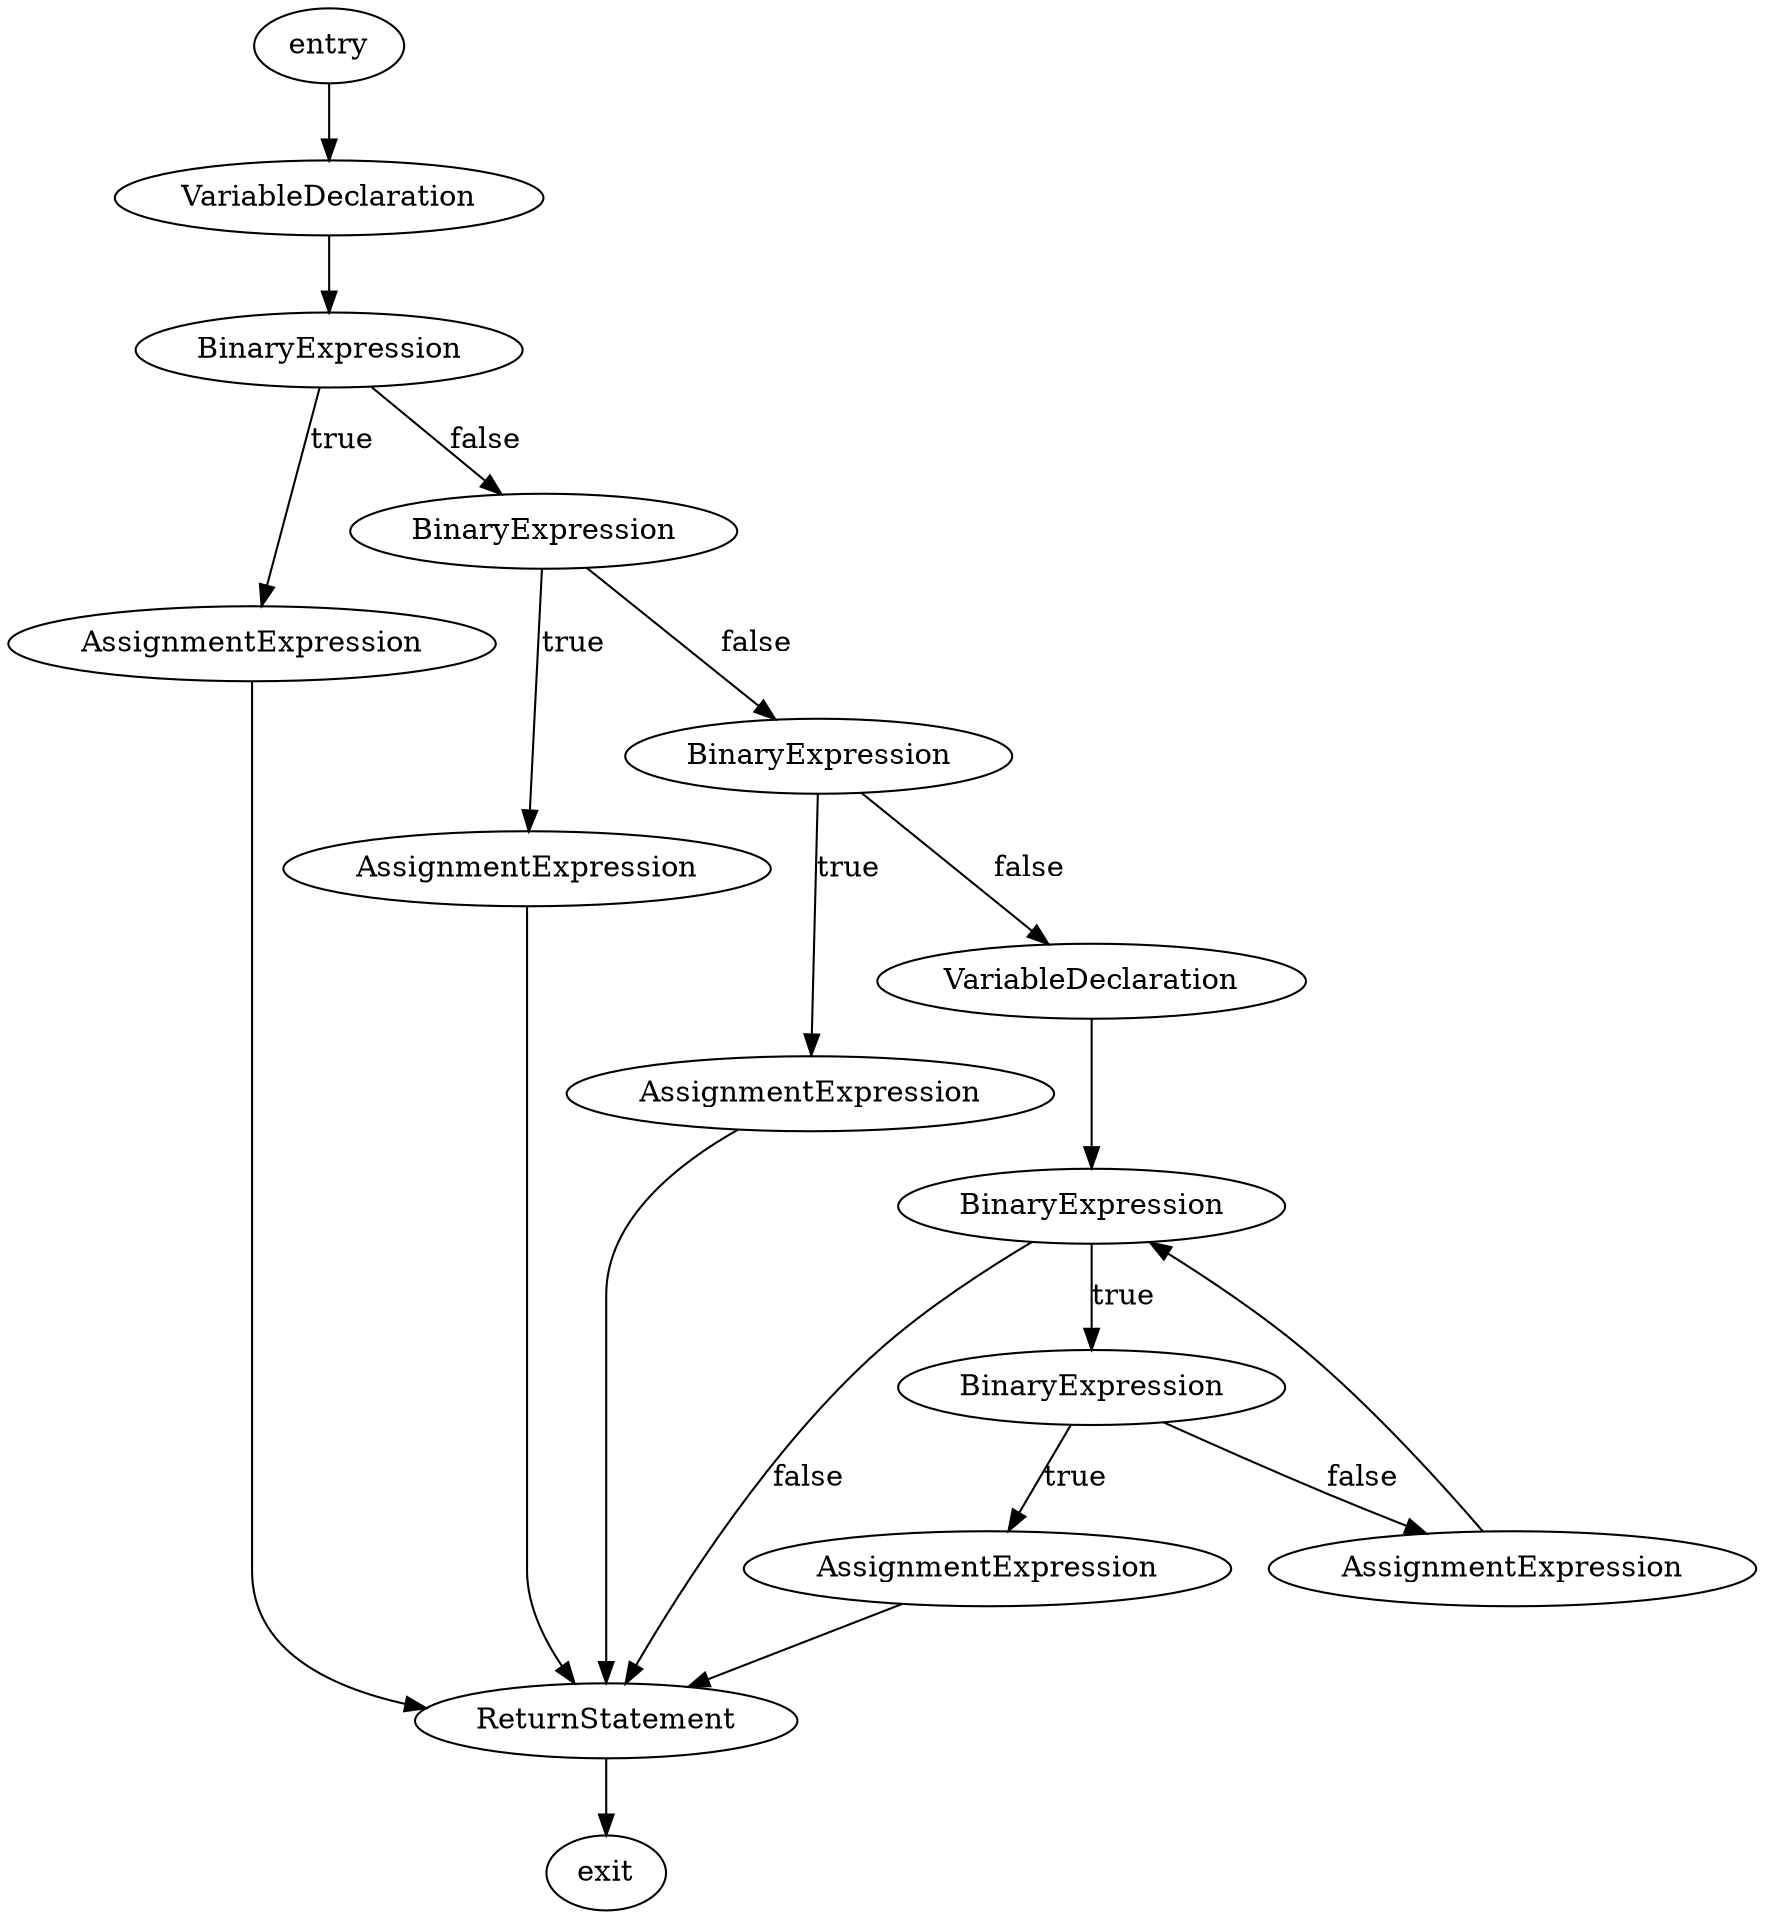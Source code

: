 digraph {
        n0 [label="entry", style="rounded"]
n1 [label="VariableDeclaration"]
n2 [label="BinaryExpression"]
n3 [label="AssignmentExpression"]
n4 [label="ReturnStatement"]
n5 [label="BinaryExpression"]
n6 [label="AssignmentExpression"]
n7 [label="BinaryExpression"]
n8 [label="AssignmentExpression"]
n9 [label="VariableDeclaration"]
n10 [label="BinaryExpression"]
n11 [label="BinaryExpression"]
n12 [label="AssignmentExpression"]
n13 [label="AssignmentExpression"]
n14 [label="exit", style="rounded"]
n0 -> n1 []
n1 -> n2 []
n2 -> n3 [label="true"]
n2 -> n5 [label="false"]
n3 -> n4 []
n4 -> n14 []
n5 -> n6 [label="true"]
n5 -> n7 [label="false"]
n6 -> n4 []
n7 -> n8 [label="true"]
n7 -> n9 [label="false"]
n8 -> n4 []
n9 -> n10 []
n10 -> n11 [label="true"]
n10 -> n4 [label="false"]
n11 -> n12 [label="true"]
n11 -> n13 [label="false"]
n12 -> n4 []
n13 -> n10 []
    }